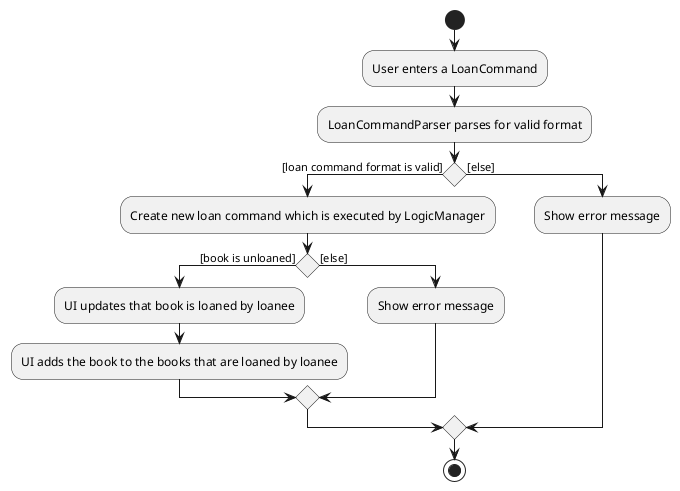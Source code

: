@startuml
start
:User enters a LoanCommand;
:LoanCommandParser parses for valid format;
'Since the beta syntax does not support placing the condition outside the
'diamond we place it as the true branch instead.

if () then ([loan command format is valid])
    :Create new loan command which is executed by LogicManager;
        if () then ([book is unloaned])
            :UI updates that book is loaned by loanee;
            :UI adds the book to the books that are loaned by loanee;
        else ([else])
            :Show error message;
        endif
else ([else])
    :Show error message;



endif
stop
@enduml
